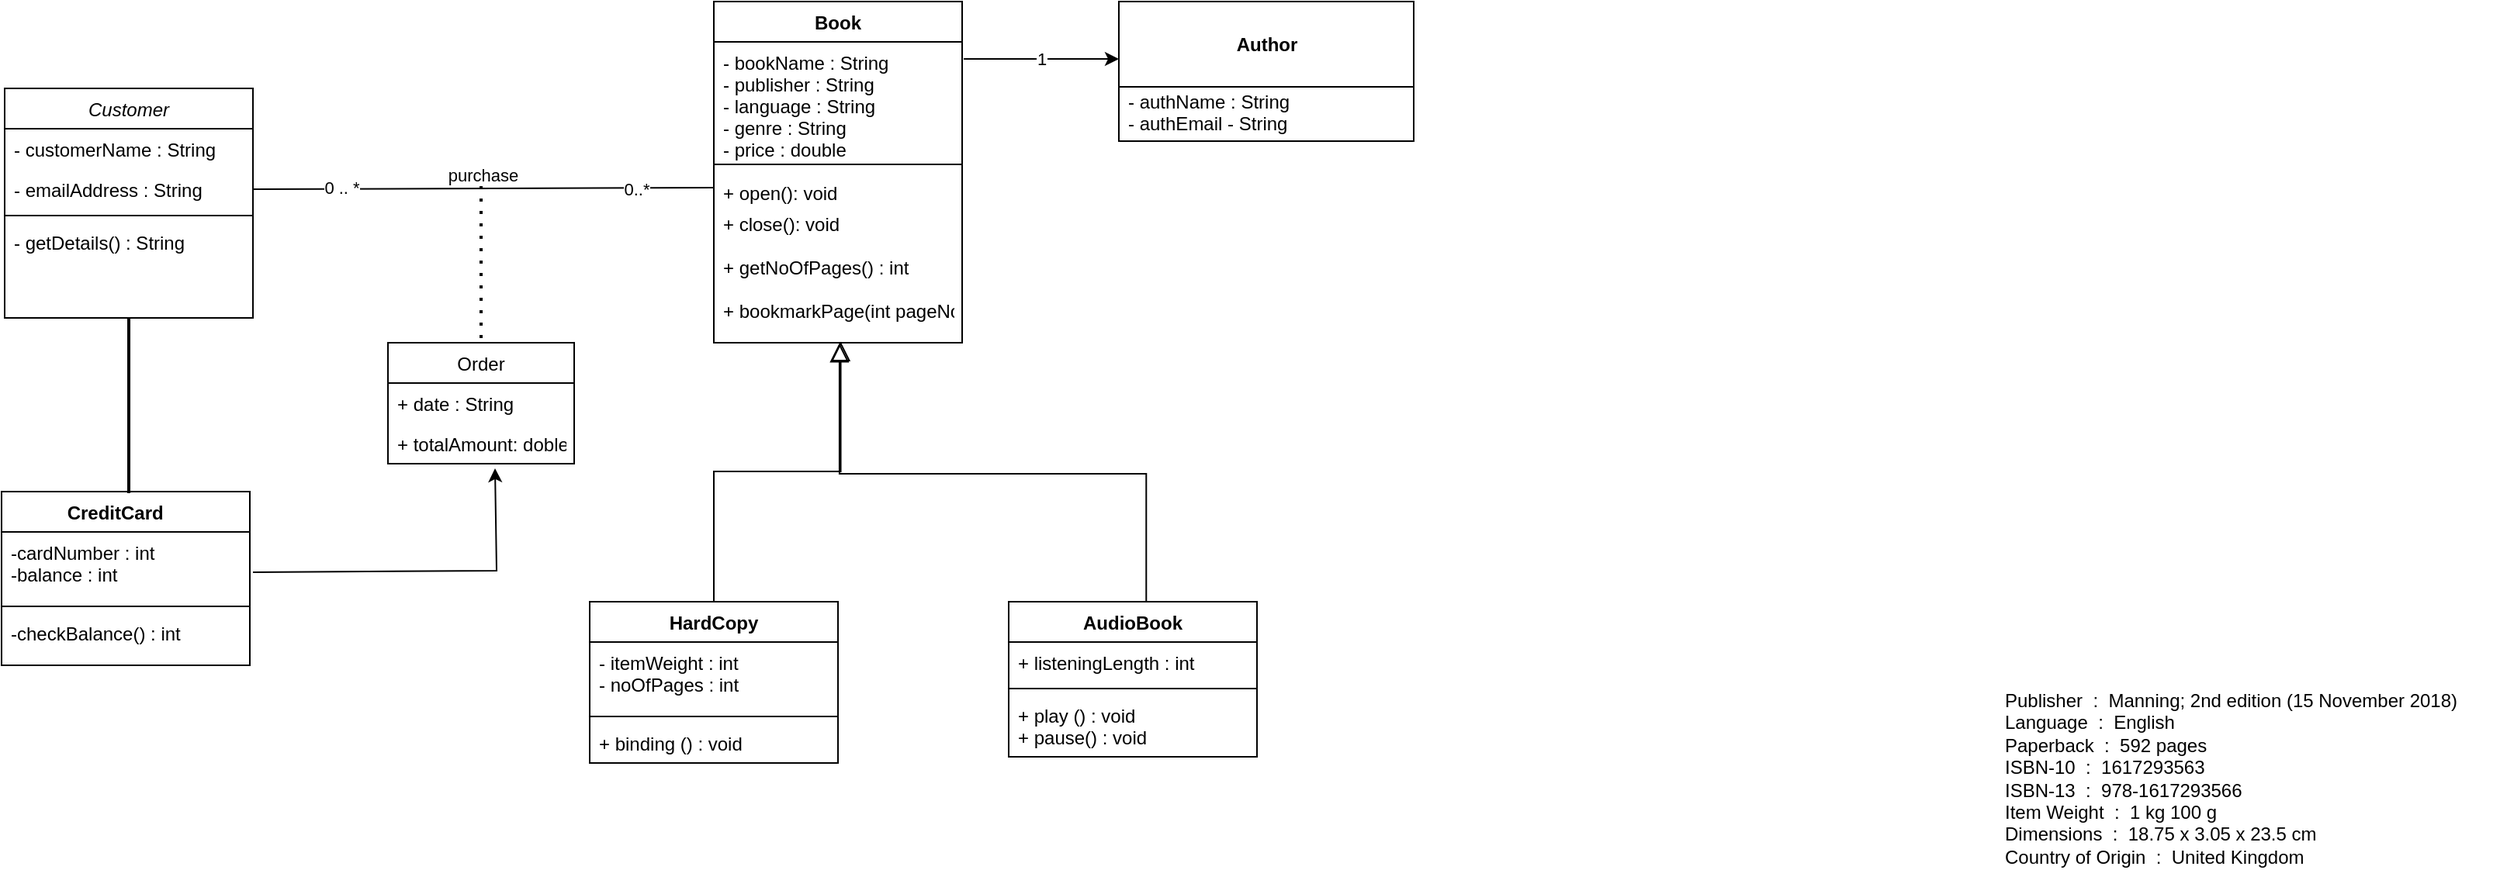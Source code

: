<mxfile version="17.1.4" type="github">
  <diagram id="C5RBs43oDa-KdzZeNtuy" name="Page-1">
    <mxGraphModel dx="1935" dy="486" grid="1" gridSize="10" guides="1" tooltips="1" connect="1" arrows="1" fold="1" page="1" pageScale="1" pageWidth="827" pageHeight="1169" math="0" shadow="0">
      <root>
        <mxCell id="WIyWlLk6GJQsqaUBKTNV-0" />
        <mxCell id="WIyWlLk6GJQsqaUBKTNV-1" parent="WIyWlLk6GJQsqaUBKTNV-0" />
        <mxCell id="zkfFHV4jXpPFQw0GAbJ--16" value="" style="endArrow=block;endSize=10;endFill=0;shadow=0;strokeWidth=1;rounded=0;edgeStyle=elbowEdgeStyle;elbow=vertical;entryX=0.506;entryY=1.002;entryDx=0;entryDy=0;entryPerimeter=0;exitX=0.554;exitY=0.021;exitDx=0;exitDy=0;exitPerimeter=0;" parent="WIyWlLk6GJQsqaUBKTNV-1" source="LOTQNSIhI1i5Ab3w6WXn-11" target="LOTQNSIhI1i5Ab3w6WXn-4" edge="1">
          <mxGeometry width="160" relative="1" as="geometry">
            <mxPoint x="210" y="373" as="sourcePoint" />
            <mxPoint x="310" y="271" as="targetPoint" />
          </mxGeometry>
        </mxCell>
        <mxCell id="LOTQNSIhI1i5Ab3w6WXn-0" value="Publisher ‏ : ‎ Manning; 2nd edition (15 November 2018)&#xa;Language ‏ : ‎ English&#xa;Paperback ‏ : ‎ 592 pages&#xa;ISBN-10 ‏ : ‎ 1617293563&#xa;ISBN-13 ‏ : ‎ 978-1617293566&#xa;Item Weight ‏ : ‎ 1 kg 100 g&#xa;Dimensions ‏ : ‎ 18.75 x 3.05 x 23.5 cm&#xa;Country of Origin ‏ : ‎ United Kingdom" style="text;whiteSpace=wrap;html=1;" parent="WIyWlLk6GJQsqaUBKTNV-1" vertex="1">
          <mxGeometry x="530" y="480" width="320" height="120" as="geometry" />
        </mxCell>
        <mxCell id="LOTQNSIhI1i5Ab3w6WXn-1" value="Book" style="swimlane;fontStyle=1;align=center;verticalAlign=top;childLayout=stackLayout;horizontal=1;startSize=26;horizontalStack=0;resizeParent=1;resizeParentMax=0;resizeLast=0;collapsible=1;marginBottom=0;" parent="WIyWlLk6GJQsqaUBKTNV-1" vertex="1">
          <mxGeometry x="-300" y="43" width="160" height="220" as="geometry">
            <mxRectangle x="-140" y="44" width="60" height="26" as="alternateBounds" />
          </mxGeometry>
        </mxCell>
        <mxCell id="LOTQNSIhI1i5Ab3w6WXn-2" value="- bookName : String&#xa;- publisher : String&#xa;- language : String&#xa;- genre : String&#xa;- price : double&#xa;&#xa;" style="text;strokeColor=none;fillColor=none;align=left;verticalAlign=top;spacingLeft=4;spacingRight=4;overflow=hidden;rotatable=0;points=[[0,0.5],[1,0.5]];portConstraint=eastwest;" parent="LOTQNSIhI1i5Ab3w6WXn-1" vertex="1">
          <mxGeometry y="26" width="160" height="74" as="geometry" />
        </mxCell>
        <mxCell id="LOTQNSIhI1i5Ab3w6WXn-3" value="" style="line;strokeWidth=1;fillColor=none;align=left;verticalAlign=middle;spacingTop=-1;spacingLeft=3;spacingRight=3;rotatable=0;labelPosition=right;points=[];portConstraint=eastwest;" parent="LOTQNSIhI1i5Ab3w6WXn-1" vertex="1">
          <mxGeometry y="100" width="160" height="10" as="geometry" />
        </mxCell>
        <mxCell id="LOTQNSIhI1i5Ab3w6WXn-5" value="+ open(): void" style="text;strokeColor=none;fillColor=none;align=left;verticalAlign=top;spacingLeft=4;spacingRight=4;overflow=hidden;rotatable=0;points=[[0,0.5],[1,0.5]];portConstraint=eastwest;" parent="LOTQNSIhI1i5Ab3w6WXn-1" vertex="1">
          <mxGeometry y="110" width="160" height="20" as="geometry" />
        </mxCell>
        <mxCell id="LOTQNSIhI1i5Ab3w6WXn-4" value="+ close(): void&#xa;&#xa;+ getNoOfPages() : int&#xa;&#xa;+ bookmarkPage(int pageNo) : void" style="text;strokeColor=none;fillColor=none;align=left;verticalAlign=top;spacingLeft=4;spacingRight=4;overflow=hidden;rotatable=0;points=[[0,0.5],[1,0.5]];portConstraint=eastwest;" parent="LOTQNSIhI1i5Ab3w6WXn-1" vertex="1">
          <mxGeometry y="130" width="160" height="90" as="geometry" />
        </mxCell>
        <mxCell id="LOTQNSIhI1i5Ab3w6WXn-7" value="HardCopy" style="swimlane;fontStyle=1;align=center;verticalAlign=top;childLayout=stackLayout;horizontal=1;startSize=26;horizontalStack=0;resizeParent=1;resizeParentMax=0;resizeLast=0;collapsible=1;marginBottom=0;" parent="WIyWlLk6GJQsqaUBKTNV-1" vertex="1">
          <mxGeometry x="-380" y="430" width="160" height="104" as="geometry" />
        </mxCell>
        <mxCell id="LOTQNSIhI1i5Ab3w6WXn-8" value="- itemWeight : int&#xa;- noOfPages : int" style="text;strokeColor=none;fillColor=none;align=left;verticalAlign=top;spacingLeft=4;spacingRight=4;overflow=hidden;rotatable=0;points=[[0,0.5],[1,0.5]];portConstraint=eastwest;" parent="LOTQNSIhI1i5Ab3w6WXn-7" vertex="1">
          <mxGeometry y="26" width="160" height="44" as="geometry" />
        </mxCell>
        <mxCell id="LOTQNSIhI1i5Ab3w6WXn-9" value="" style="line;strokeWidth=1;fillColor=none;align=left;verticalAlign=middle;spacingTop=-1;spacingLeft=3;spacingRight=3;rotatable=0;labelPosition=right;points=[];portConstraint=eastwest;" parent="LOTQNSIhI1i5Ab3w6WXn-7" vertex="1">
          <mxGeometry y="70" width="160" height="8" as="geometry" />
        </mxCell>
        <mxCell id="LOTQNSIhI1i5Ab3w6WXn-10" value="+ binding () : void" style="text;strokeColor=none;fillColor=none;align=left;verticalAlign=top;spacingLeft=4;spacingRight=4;overflow=hidden;rotatable=0;points=[[0,0.5],[1,0.5]];portConstraint=eastwest;" parent="LOTQNSIhI1i5Ab3w6WXn-7" vertex="1">
          <mxGeometry y="78" width="160" height="26" as="geometry" />
        </mxCell>
        <mxCell id="LOTQNSIhI1i5Ab3w6WXn-11" value="AudioBook" style="swimlane;fontStyle=1;align=center;verticalAlign=top;childLayout=stackLayout;horizontal=1;startSize=26;horizontalStack=0;resizeParent=1;resizeParentMax=0;resizeLast=0;collapsible=1;marginBottom=0;" parent="WIyWlLk6GJQsqaUBKTNV-1" vertex="1">
          <mxGeometry x="-110" y="430" width="160" height="100" as="geometry" />
        </mxCell>
        <mxCell id="LOTQNSIhI1i5Ab3w6WXn-12" value="+ listeningLength : int" style="text;strokeColor=none;fillColor=none;align=left;verticalAlign=top;spacingLeft=4;spacingRight=4;overflow=hidden;rotatable=0;points=[[0,0.5],[1,0.5]];portConstraint=eastwest;" parent="LOTQNSIhI1i5Ab3w6WXn-11" vertex="1">
          <mxGeometry y="26" width="160" height="26" as="geometry" />
        </mxCell>
        <mxCell id="LOTQNSIhI1i5Ab3w6WXn-13" value="" style="line;strokeWidth=1;fillColor=none;align=left;verticalAlign=middle;spacingTop=-1;spacingLeft=3;spacingRight=3;rotatable=0;labelPosition=right;points=[];portConstraint=eastwest;" parent="LOTQNSIhI1i5Ab3w6WXn-11" vertex="1">
          <mxGeometry y="52" width="160" height="8" as="geometry" />
        </mxCell>
        <mxCell id="LOTQNSIhI1i5Ab3w6WXn-14" value="+ play () : void&#xa;+ pause() : void" style="text;strokeColor=none;fillColor=none;align=left;verticalAlign=top;spacingLeft=4;spacingRight=4;overflow=hidden;rotatable=0;points=[[0,0.5],[1,0.5]];portConstraint=eastwest;" parent="LOTQNSIhI1i5Ab3w6WXn-11" vertex="1">
          <mxGeometry y="60" width="160" height="40" as="geometry" />
        </mxCell>
        <mxCell id="LOTQNSIhI1i5Ab3w6WXn-21" value="Customer" style="swimlane;fontStyle=2;align=center;verticalAlign=top;childLayout=stackLayout;horizontal=1;startSize=26;horizontalStack=0;resizeParent=1;resizeLast=0;collapsible=1;marginBottom=0;rounded=0;shadow=0;strokeWidth=1;" parent="WIyWlLk6GJQsqaUBKTNV-1" vertex="1">
          <mxGeometry x="-757" y="99" width="160" height="148" as="geometry">
            <mxRectangle x="230" y="140" width="160" height="26" as="alternateBounds" />
          </mxGeometry>
        </mxCell>
        <mxCell id="LOTQNSIhI1i5Ab3w6WXn-22" value="- customerName : String" style="text;align=left;verticalAlign=top;spacingLeft=4;spacingRight=4;overflow=hidden;rotatable=0;points=[[0,0.5],[1,0.5]];portConstraint=eastwest;" parent="LOTQNSIhI1i5Ab3w6WXn-21" vertex="1">
          <mxGeometry y="26" width="160" height="26" as="geometry" />
        </mxCell>
        <mxCell id="LOTQNSIhI1i5Ab3w6WXn-24" value="- emailAddress : String" style="text;align=left;verticalAlign=top;spacingLeft=4;spacingRight=4;overflow=hidden;rotatable=0;points=[[0,0.5],[1,0.5]];portConstraint=eastwest;rounded=0;shadow=0;html=0;" parent="LOTQNSIhI1i5Ab3w6WXn-21" vertex="1">
          <mxGeometry y="52" width="160" height="26" as="geometry" />
        </mxCell>
        <mxCell id="LOTQNSIhI1i5Ab3w6WXn-25" value="" style="line;html=1;strokeWidth=1;align=left;verticalAlign=middle;spacingTop=-1;spacingLeft=3;spacingRight=3;rotatable=0;labelPosition=right;points=[];portConstraint=eastwest;" parent="LOTQNSIhI1i5Ab3w6WXn-21" vertex="1">
          <mxGeometry y="78" width="160" height="8" as="geometry" />
        </mxCell>
        <mxCell id="LOTQNSIhI1i5Ab3w6WXn-26" value="- getDetails() : String" style="text;align=left;verticalAlign=top;spacingLeft=4;spacingRight=4;overflow=hidden;rotatable=0;points=[[0,0.5],[1,0.5]];portConstraint=eastwest;" parent="LOTQNSIhI1i5Ab3w6WXn-21" vertex="1">
          <mxGeometry y="86" width="160" height="26" as="geometry" />
        </mxCell>
        <mxCell id="LOTQNSIhI1i5Ab3w6WXn-27" value="purchase" style="endArrow=none;startArrow=none;endFill=0;startFill=0;endSize=8;html=1;verticalAlign=bottom;labelBackgroundColor=none;strokeWidth=1;exitX=1;exitY=0.5;exitDx=0;exitDy=0;entryX=0;entryY=0.5;entryDx=0;entryDy=0;" parent="WIyWlLk6GJQsqaUBKTNV-1" source="LOTQNSIhI1i5Ab3w6WXn-24" target="LOTQNSIhI1i5Ab3w6WXn-5" edge="1">
          <mxGeometry width="160" relative="1" as="geometry">
            <mxPoint x="20" y="310" as="sourcePoint" />
            <mxPoint x="180" y="310" as="targetPoint" />
          </mxGeometry>
        </mxCell>
        <mxCell id="LOTQNSIhI1i5Ab3w6WXn-28" value="0 .. *" style="edgeLabel;html=1;align=center;verticalAlign=middle;resizable=0;points=[];" parent="LOTQNSIhI1i5Ab3w6WXn-27" vertex="1" connectable="0">
          <mxGeometry x="-0.62" y="1" relative="1" as="geometry">
            <mxPoint as="offset" />
          </mxGeometry>
        </mxCell>
        <mxCell id="LOTQNSIhI1i5Ab3w6WXn-29" value="0..*" style="edgeLabel;html=1;align=center;verticalAlign=middle;resizable=0;points=[];" parent="LOTQNSIhI1i5Ab3w6WXn-27" vertex="1" connectable="0">
          <mxGeometry x="0.66" y="-1" relative="1" as="geometry">
            <mxPoint as="offset" />
          </mxGeometry>
        </mxCell>
        <mxCell id="LOTQNSIhI1i5Ab3w6WXn-31" value="" style="endArrow=block;endSize=10;endFill=0;shadow=0;strokeWidth=1;rounded=0;edgeStyle=elbowEdgeStyle;elbow=vertical;exitX=0.5;exitY=0;exitDx=0;exitDy=0;entryX=0.511;entryY=0.993;entryDx=0;entryDy=0;entryPerimeter=0;" parent="WIyWlLk6GJQsqaUBKTNV-1" source="LOTQNSIhI1i5Ab3w6WXn-7" target="LOTQNSIhI1i5Ab3w6WXn-4" edge="1">
          <mxGeometry width="160" relative="1" as="geometry">
            <mxPoint x="68.64" y="391.806" as="sourcePoint" />
            <mxPoint x="-60" y="270" as="targetPoint" />
          </mxGeometry>
        </mxCell>
        <mxCell id="Pa_zAEwJJQtFI5NzcBPQ-0" value="&lt;br&gt;&lt;b&gt;Author&lt;/b&gt;" style="swimlane;fontStyle=0;align=center;verticalAlign=top;childLayout=stackLayout;horizontal=1;startSize=55;horizontalStack=0;resizeParent=1;resizeParentMax=0;resizeLast=0;collapsible=0;marginBottom=0;html=1;" vertex="1" parent="WIyWlLk6GJQsqaUBKTNV-1">
          <mxGeometry x="-39" y="43" width="190" height="90" as="geometry" />
        </mxCell>
        <mxCell id="Pa_zAEwJJQtFI5NzcBPQ-2" value="- authName : String&lt;br&gt;- authEmail - String&lt;br&gt;-" style="text;html=1;strokeColor=none;fillColor=none;align=left;verticalAlign=middle;spacingLeft=4;spacingRight=4;overflow=hidden;rotatable=0;points=[[0,0.5],[1,0.5]];portConstraint=eastwest;" vertex="1" parent="Pa_zAEwJJQtFI5NzcBPQ-0">
          <mxGeometry y="55" width="190" height="35" as="geometry" />
        </mxCell>
        <mxCell id="Pa_zAEwJJQtFI5NzcBPQ-11" value="" style="endArrow=classic;html=1;rounded=0;" edge="1" parent="WIyWlLk6GJQsqaUBKTNV-1">
          <mxGeometry relative="1" as="geometry">
            <mxPoint x="-139" y="80" as="sourcePoint" />
            <mxPoint x="-39" y="80" as="targetPoint" />
          </mxGeometry>
        </mxCell>
        <mxCell id="Pa_zAEwJJQtFI5NzcBPQ-12" value="1" style="edgeLabel;resizable=0;html=1;align=center;verticalAlign=middle;" connectable="0" vertex="1" parent="Pa_zAEwJJQtFI5NzcBPQ-11">
          <mxGeometry relative="1" as="geometry" />
        </mxCell>
        <mxCell id="Pa_zAEwJJQtFI5NzcBPQ-16" value="CreditCard    " style="swimlane;fontStyle=1;align=center;verticalAlign=top;childLayout=stackLayout;horizontal=1;startSize=26;horizontalStack=0;resizeParent=1;resizeParentMax=0;resizeLast=0;collapsible=1;marginBottom=0;" vertex="1" parent="WIyWlLk6GJQsqaUBKTNV-1">
          <mxGeometry x="-759" y="359" width="160" height="112" as="geometry" />
        </mxCell>
        <mxCell id="Pa_zAEwJJQtFI5NzcBPQ-17" value="-cardNumber : int&#xa;-balance : int" style="text;strokeColor=none;fillColor=none;align=left;verticalAlign=top;spacingLeft=4;spacingRight=4;overflow=hidden;rotatable=0;points=[[0,0.5],[1,0.5]];portConstraint=eastwest;" vertex="1" parent="Pa_zAEwJJQtFI5NzcBPQ-16">
          <mxGeometry y="26" width="160" height="44" as="geometry" />
        </mxCell>
        <mxCell id="Pa_zAEwJJQtFI5NzcBPQ-18" value="" style="line;strokeWidth=1;fillColor=none;align=left;verticalAlign=middle;spacingTop=-1;spacingLeft=3;spacingRight=3;rotatable=0;labelPosition=right;points=[];portConstraint=eastwest;" vertex="1" parent="Pa_zAEwJJQtFI5NzcBPQ-16">
          <mxGeometry y="70" width="160" height="8" as="geometry" />
        </mxCell>
        <mxCell id="Pa_zAEwJJQtFI5NzcBPQ-19" value="-checkBalance() : int" style="text;strokeColor=none;fillColor=none;align=left;verticalAlign=top;spacingLeft=4;spacingRight=4;overflow=hidden;rotatable=0;points=[[0,0.5],[1,0.5]];portConstraint=eastwest;" vertex="1" parent="Pa_zAEwJJQtFI5NzcBPQ-16">
          <mxGeometry y="78" width="160" height="34" as="geometry" />
        </mxCell>
        <mxCell id="Pa_zAEwJJQtFI5NzcBPQ-21" value="" style="line;strokeWidth=2;direction=south;html=1;" vertex="1" parent="WIyWlLk6GJQsqaUBKTNV-1">
          <mxGeometry x="-682" y="247" width="10" height="113" as="geometry" />
        </mxCell>
        <mxCell id="Pa_zAEwJJQtFI5NzcBPQ-22" value="Order" style="swimlane;fontStyle=0;childLayout=stackLayout;horizontal=1;startSize=26;fillColor=none;horizontalStack=0;resizeParent=1;resizeParentMax=0;resizeLast=0;collapsible=1;marginBottom=0;" vertex="1" parent="WIyWlLk6GJQsqaUBKTNV-1">
          <mxGeometry x="-510" y="263" width="120" height="78" as="geometry" />
        </mxCell>
        <mxCell id="Pa_zAEwJJQtFI5NzcBPQ-23" value="+ date : String" style="text;strokeColor=none;fillColor=none;align=left;verticalAlign=top;spacingLeft=4;spacingRight=4;overflow=hidden;rotatable=0;points=[[0,0.5],[1,0.5]];portConstraint=eastwest;" vertex="1" parent="Pa_zAEwJJQtFI5NzcBPQ-22">
          <mxGeometry y="26" width="120" height="26" as="geometry" />
        </mxCell>
        <mxCell id="Pa_zAEwJJQtFI5NzcBPQ-24" value="+ totalAmount: doble" style="text;strokeColor=none;fillColor=none;align=left;verticalAlign=top;spacingLeft=4;spacingRight=4;overflow=hidden;rotatable=0;points=[[0,0.5],[1,0.5]];portConstraint=eastwest;" vertex="1" parent="Pa_zAEwJJQtFI5NzcBPQ-22">
          <mxGeometry y="52" width="120" height="26" as="geometry" />
        </mxCell>
        <mxCell id="Pa_zAEwJJQtFI5NzcBPQ-26" value="" style="endArrow=none;dashed=1;html=1;dashPattern=1 3;strokeWidth=2;rounded=0;" edge="1" parent="WIyWlLk6GJQsqaUBKTNV-1">
          <mxGeometry width="50" height="50" relative="1" as="geometry">
            <mxPoint x="-450" y="260" as="sourcePoint" />
            <mxPoint x="-450" y="160" as="targetPoint" />
            <Array as="points">
              <mxPoint x="-450" y="200" />
            </Array>
          </mxGeometry>
        </mxCell>
        <mxCell id="Pa_zAEwJJQtFI5NzcBPQ-27" value="" style="endArrow=classic;html=1;rounded=0;entryX=0.575;entryY=1.115;entryDx=0;entryDy=0;entryPerimeter=0;" edge="1" parent="WIyWlLk6GJQsqaUBKTNV-1" target="Pa_zAEwJJQtFI5NzcBPQ-24">
          <mxGeometry width="50" height="50" relative="1" as="geometry">
            <mxPoint x="-597" y="411" as="sourcePoint" />
            <mxPoint x="-440" y="350" as="targetPoint" />
            <Array as="points">
              <mxPoint x="-440" y="410" />
            </Array>
          </mxGeometry>
        </mxCell>
      </root>
    </mxGraphModel>
  </diagram>
</mxfile>
